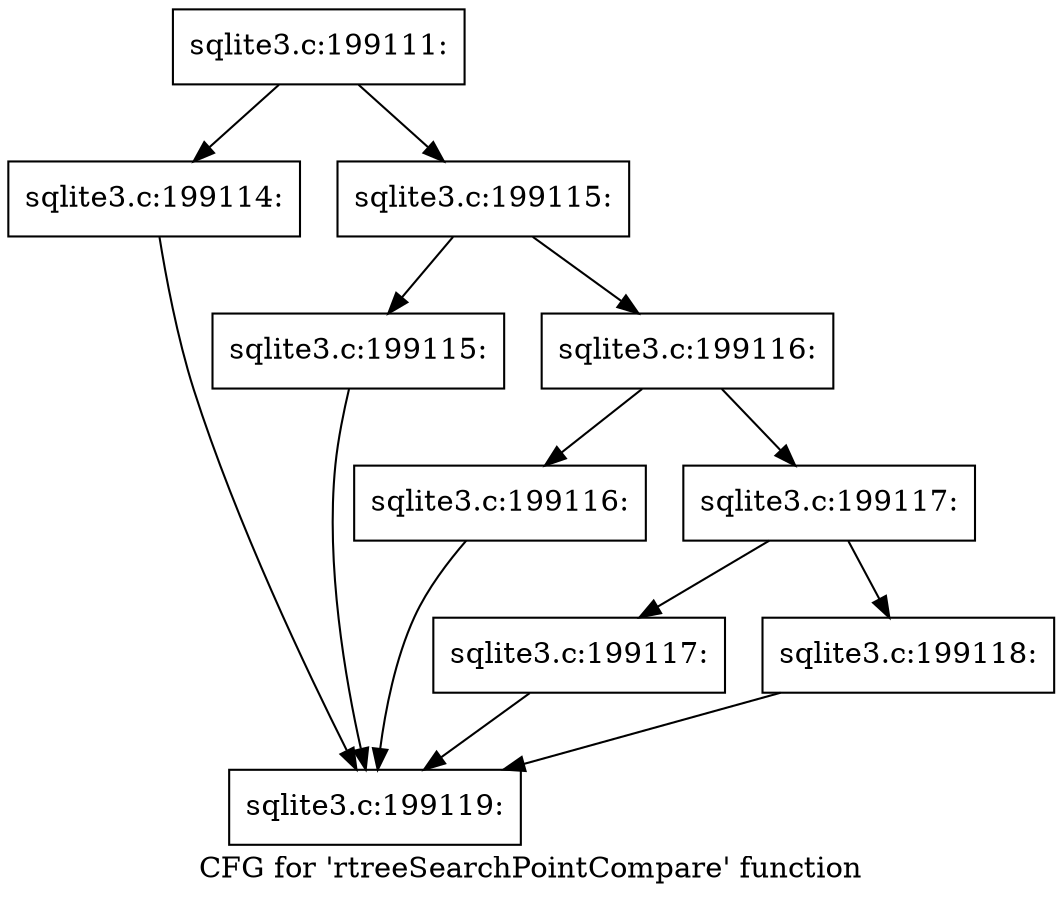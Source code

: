 digraph "CFG for 'rtreeSearchPointCompare' function" {
	label="CFG for 'rtreeSearchPointCompare' function";

	Node0x55c0f6e92aa0 [shape=record,label="{sqlite3.c:199111:}"];
	Node0x55c0f6e92aa0 -> Node0x55c0fb50c580;
	Node0x55c0f6e92aa0 -> Node0x55c0fb5121a0;
	Node0x55c0fb50c580 [shape=record,label="{sqlite3.c:199114:}"];
	Node0x55c0fb50c580 -> Node0x55c0f6e92a50;
	Node0x55c0fb5121a0 [shape=record,label="{sqlite3.c:199115:}"];
	Node0x55c0fb5121a0 -> Node0x55c0fb513e50;
	Node0x55c0fb5121a0 -> Node0x55c0fb513ea0;
	Node0x55c0fb513e50 [shape=record,label="{sqlite3.c:199115:}"];
	Node0x55c0fb513e50 -> Node0x55c0f6e92a50;
	Node0x55c0fb513ea0 [shape=record,label="{sqlite3.c:199116:}"];
	Node0x55c0fb513ea0 -> Node0x55c0fb5146c0;
	Node0x55c0fb513ea0 -> Node0x55c0fb514710;
	Node0x55c0fb5146c0 [shape=record,label="{sqlite3.c:199116:}"];
	Node0x55c0fb5146c0 -> Node0x55c0f6e92a50;
	Node0x55c0fb514710 [shape=record,label="{sqlite3.c:199117:}"];
	Node0x55c0fb514710 -> Node0x55c0fb515010;
	Node0x55c0fb514710 -> Node0x55c0fb515060;
	Node0x55c0fb515010 [shape=record,label="{sqlite3.c:199117:}"];
	Node0x55c0fb515010 -> Node0x55c0f6e92a50;
	Node0x55c0fb515060 [shape=record,label="{sqlite3.c:199118:}"];
	Node0x55c0fb515060 -> Node0x55c0f6e92a50;
	Node0x55c0f6e92a50 [shape=record,label="{sqlite3.c:199119:}"];
}
